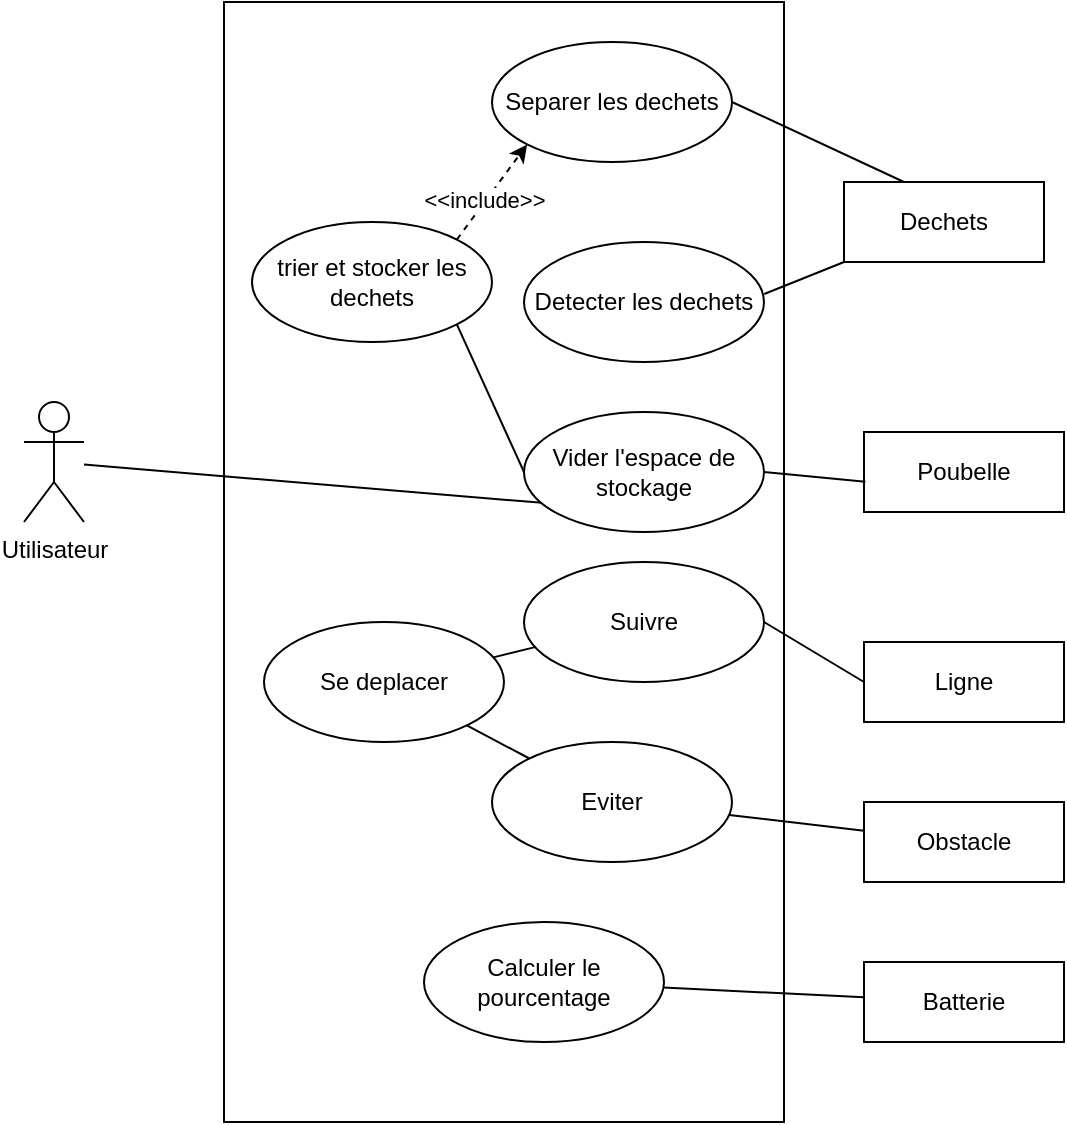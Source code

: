 <mxfile version="20.6.2" type="device"><diagram id="WJAURQes2nbKyoEv885i" name="Page-1"><mxGraphModel dx="981" dy="581" grid="1" gridSize="10" guides="1" tooltips="1" connect="1" arrows="1" fold="1" page="1" pageScale="1" pageWidth="827" pageHeight="1169" math="0" shadow="0"><root><mxCell id="0"/><mxCell id="1" parent="0"/><mxCell id="afX8Tz62_l1pzX12QqS6-3" value="" style="rounded=0;whiteSpace=wrap;html=1;" parent="1" vertex="1"><mxGeometry x="280" y="320" width="280" height="560" as="geometry"/></mxCell><mxCell id="afX8Tz62_l1pzX12QqS6-4" value="Separer les dechets" style="ellipse;whiteSpace=wrap;html=1;" parent="1" vertex="1"><mxGeometry x="414" y="340" width="120" height="60" as="geometry"/></mxCell><mxCell id="afX8Tz62_l1pzX12QqS6-44" style="edgeStyle=none;rounded=0;sketch=0;orthogonalLoop=1;jettySize=auto;html=1;entryX=0.075;entryY=0.757;entryDx=0;entryDy=0;entryPerimeter=0;shadow=0;startArrow=none;startFill=0;endArrow=none;endFill=0;" parent="1" source="afX8Tz62_l1pzX12QqS6-5" target="afX8Tz62_l1pzX12QqS6-48" edge="1"><mxGeometry relative="1" as="geometry"><mxPoint x="436.12" y="533.98" as="targetPoint"/></mxGeometry></mxCell><mxCell id="afX8Tz62_l1pzX12QqS6-5" value="Utilisateur" style="shape=umlActor;verticalLabelPosition=bottom;verticalAlign=top;html=1;outlineConnect=0;" parent="1" vertex="1"><mxGeometry x="180" y="520" width="30" height="60" as="geometry"/></mxCell><mxCell id="afX8Tz62_l1pzX12QqS6-31" style="edgeStyle=none;rounded=0;sketch=0;orthogonalLoop=1;jettySize=auto;html=1;exitX=0.3;exitY=0;exitDx=0;exitDy=0;entryX=1;entryY=0.5;entryDx=0;entryDy=0;shadow=0;startArrow=none;startFill=0;endArrow=none;endFill=0;exitPerimeter=0;" parent="1" source="afX8Tz62_l1pzX12QqS6-13" target="afX8Tz62_l1pzX12QqS6-4" edge="1"><mxGeometry relative="1" as="geometry"/></mxCell><mxCell id="afX8Tz62_l1pzX12QqS6-50" style="edgeStyle=none;rounded=0;sketch=0;orthogonalLoop=1;jettySize=auto;html=1;entryX=1.001;entryY=0.433;entryDx=0;entryDy=0;entryPerimeter=0;shadow=0;startArrow=none;startFill=0;endArrow=none;endFill=0;" parent="1" source="afX8Tz62_l1pzX12QqS6-13" target="afX8Tz62_l1pzX12QqS6-34" edge="1"><mxGeometry relative="1" as="geometry"/></mxCell><mxCell id="afX8Tz62_l1pzX12QqS6-13" value="Dechets" style="rounded=0;whiteSpace=wrap;html=1;" parent="1" vertex="1"><mxGeometry x="590" y="410" width="100" height="40" as="geometry"/></mxCell><mxCell id="afX8Tz62_l1pzX12QqS6-32" style="edgeStyle=none;rounded=0;sketch=0;orthogonalLoop=1;jettySize=auto;html=1;exitX=1;exitY=0;exitDx=0;exitDy=0;entryX=0;entryY=1;entryDx=0;entryDy=0;shadow=0;startArrow=none;startFill=0;endArrow=classic;endFill=1;dashed=1;" parent="1" source="afX8Tz62_l1pzX12QqS6-30" target="afX8Tz62_l1pzX12QqS6-4" edge="1"><mxGeometry relative="1" as="geometry"/></mxCell><mxCell id="afX8Tz62_l1pzX12QqS6-33" value="&amp;lt;&amp;lt;include&amp;gt;&amp;gt;" style="edgeLabel;html=1;align=center;verticalAlign=middle;resizable=0;points=[];" parent="afX8Tz62_l1pzX12QqS6-32" vertex="1" connectable="0"><mxGeometry x="-0.168" relative="1" as="geometry"><mxPoint x="-1" as="offset"/></mxGeometry></mxCell><mxCell id="afX8Tz62_l1pzX12QqS6-38" style="edgeStyle=none;rounded=0;sketch=0;orthogonalLoop=1;jettySize=auto;html=1;exitX=1;exitY=1;exitDx=0;exitDy=0;shadow=0;startArrow=none;startFill=0;endArrow=none;endFill=0;entryX=0;entryY=0.5;entryDx=0;entryDy=0;" parent="1" source="afX8Tz62_l1pzX12QqS6-30" target="afX8Tz62_l1pzX12QqS6-48" edge="1"><mxGeometry relative="1" as="geometry"><mxPoint x="443.93" y="500.781" as="targetPoint"/></mxGeometry></mxCell><mxCell id="afX8Tz62_l1pzX12QqS6-30" value="trier et stocker les dechets" style="ellipse;whiteSpace=wrap;html=1;" parent="1" vertex="1"><mxGeometry x="294" y="430" width="120" height="60" as="geometry"/></mxCell><mxCell id="afX8Tz62_l1pzX12QqS6-34" value="Detecter les dechets" style="ellipse;whiteSpace=wrap;html=1;" parent="1" vertex="1"><mxGeometry x="430" y="440" width="120" height="60" as="geometry"/></mxCell><mxCell id="afX8Tz62_l1pzX12QqS6-39" value="Suivre" style="ellipse;whiteSpace=wrap;html=1;" parent="1" vertex="1"><mxGeometry x="430" y="600" width="120" height="60" as="geometry"/></mxCell><mxCell id="afX8Tz62_l1pzX12QqS6-51" style="edgeStyle=none;rounded=0;sketch=0;orthogonalLoop=1;jettySize=auto;html=1;exitX=0;exitY=0.5;exitDx=0;exitDy=0;entryX=1;entryY=0.5;entryDx=0;entryDy=0;shadow=0;startArrow=none;startFill=0;endArrow=none;endFill=0;" parent="1" source="afX8Tz62_l1pzX12QqS6-40" target="afX8Tz62_l1pzX12QqS6-39" edge="1"><mxGeometry relative="1" as="geometry"/></mxCell><mxCell id="afX8Tz62_l1pzX12QqS6-40" value="Ligne" style="rounded=0;whiteSpace=wrap;html=1;" parent="1" vertex="1"><mxGeometry x="600" y="640" width="100" height="40" as="geometry"/></mxCell><mxCell id="afX8Tz62_l1pzX12QqS6-41" value="Poubelle" style="rounded=0;whiteSpace=wrap;html=1;" parent="1" vertex="1"><mxGeometry x="600" y="535" width="100" height="40" as="geometry"/></mxCell><mxCell id="afX8Tz62_l1pzX12QqS6-49" style="edgeStyle=none;rounded=0;sketch=0;orthogonalLoop=1;jettySize=auto;html=1;exitX=1;exitY=0.5;exitDx=0;exitDy=0;entryX=0.007;entryY=0.621;entryDx=0;entryDy=0;entryPerimeter=0;shadow=0;startArrow=none;startFill=0;endArrow=none;endFill=0;" parent="1" source="afX8Tz62_l1pzX12QqS6-48" target="afX8Tz62_l1pzX12QqS6-41" edge="1"><mxGeometry relative="1" as="geometry"/></mxCell><mxCell id="afX8Tz62_l1pzX12QqS6-48" value="Vider l'espace de stockage" style="ellipse;whiteSpace=wrap;html=1;" parent="1" vertex="1"><mxGeometry x="430" y="525" width="120" height="60" as="geometry"/></mxCell><mxCell id="3yExOFtn075GQo0BImb6-1" value="Obstacle" style="rounded=0;whiteSpace=wrap;html=1;" vertex="1" parent="1"><mxGeometry x="600" y="720" width="100" height="40" as="geometry"/></mxCell><mxCell id="3yExOFtn075GQo0BImb6-3" style="rounded=0;orthogonalLoop=1;jettySize=auto;html=1;endArrow=none;endFill=0;" edge="1" parent="1" source="3yExOFtn075GQo0BImb6-2" target="3yExOFtn075GQo0BImb6-1"><mxGeometry relative="1" as="geometry"/></mxCell><mxCell id="3yExOFtn075GQo0BImb6-2" value="Eviter" style="ellipse;whiteSpace=wrap;html=1;" vertex="1" parent="1"><mxGeometry x="414" y="690" width="120" height="60" as="geometry"/></mxCell><mxCell id="3yExOFtn075GQo0BImb6-5" style="edgeStyle=none;rounded=0;orthogonalLoop=1;jettySize=auto;html=1;endArrow=none;endFill=0;" edge="1" parent="1" source="3yExOFtn075GQo0BImb6-4" target="3yExOFtn075GQo0BImb6-2"><mxGeometry relative="1" as="geometry"/></mxCell><mxCell id="3yExOFtn075GQo0BImb6-6" style="edgeStyle=none;rounded=0;orthogonalLoop=1;jettySize=auto;html=1;endArrow=none;endFill=0;" edge="1" parent="1" source="3yExOFtn075GQo0BImb6-4" target="afX8Tz62_l1pzX12QqS6-39"><mxGeometry relative="1" as="geometry"/></mxCell><mxCell id="3yExOFtn075GQo0BImb6-4" value="Se deplacer" style="ellipse;whiteSpace=wrap;html=1;" vertex="1" parent="1"><mxGeometry x="300" y="630" width="120" height="60" as="geometry"/></mxCell><mxCell id="3yExOFtn075GQo0BImb6-9" style="edgeStyle=none;rounded=0;orthogonalLoop=1;jettySize=auto;html=1;endArrow=none;endFill=0;" edge="1" parent="1" source="3yExOFtn075GQo0BImb6-7" target="3yExOFtn075GQo0BImb6-8"><mxGeometry relative="1" as="geometry"/></mxCell><mxCell id="3yExOFtn075GQo0BImb6-7" value="Calculer le pourcentage" style="ellipse;whiteSpace=wrap;html=1;" vertex="1" parent="1"><mxGeometry x="380" y="780" width="120" height="60" as="geometry"/></mxCell><mxCell id="3yExOFtn075GQo0BImb6-8" value="Batterie" style="rounded=0;whiteSpace=wrap;html=1;" vertex="1" parent="1"><mxGeometry x="600" y="800" width="100" height="40" as="geometry"/></mxCell></root></mxGraphModel></diagram></mxfile>
